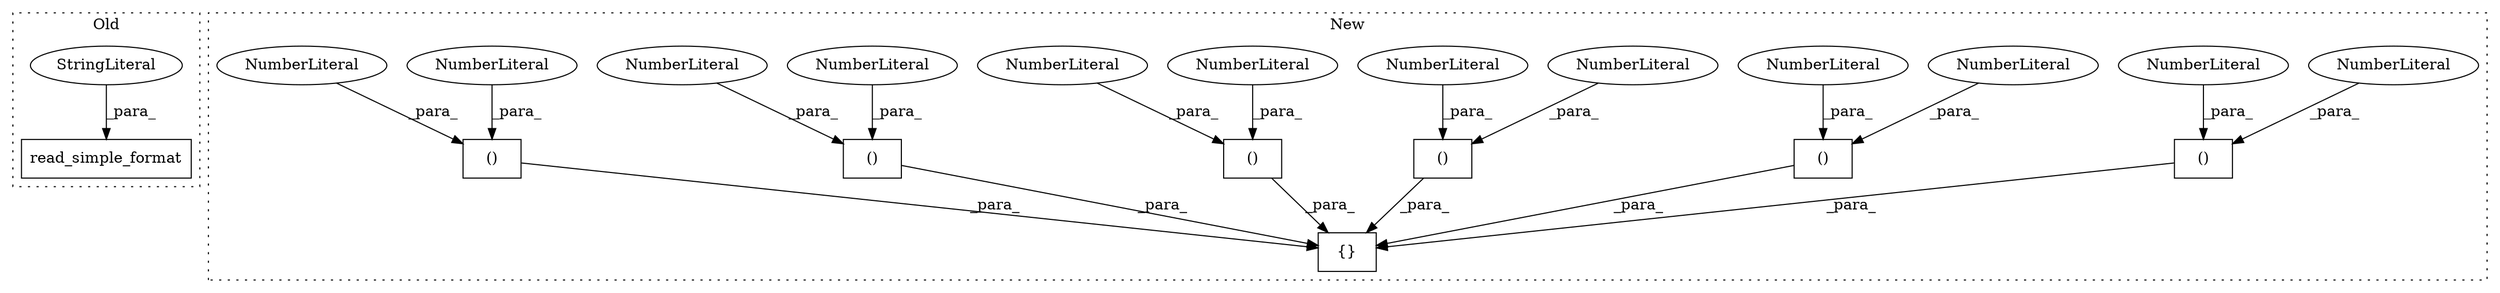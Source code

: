 digraph G {
subgraph cluster0 {
1 [label="read_simple_format" a="32" s="1934,1979" l="19,1" shape="box"];
3 [label="StringLiteral" a="45" s="1953" l="26" shape="ellipse"];
label = "Old";
style="dotted";
}
subgraph cluster1 {
2 [label="{}" a="4" s="3479,3610" l="6,2" shape="box"];
4 [label="()" a="106" s="3595" l="15" shape="box"];
5 [label="NumberLiteral" a="34" s="3595" l="1" shape="ellipse"];
6 [label="()" a="106" s="3573" l="15" shape="box"];
7 [label="NumberLiteral" a="34" s="3609" l="1" shape="ellipse"];
8 [label="()" a="106" s="3529" l="15" shape="box"];
9 [label="NumberLiteral" a="34" s="3587" l="1" shape="ellipse"];
10 [label="()" a="106" s="3551" l="15" shape="box"];
11 [label="NumberLiteral" a="34" s="3551" l="1" shape="ellipse"];
12 [label="()" a="106" s="3507" l="15" shape="box"];
13 [label="NumberLiteral" a="34" s="3573" l="1" shape="ellipse"];
14 [label="()" a="106" s="3485" l="15" shape="box"];
15 [label="NumberLiteral" a="34" s="3485" l="1" shape="ellipse"];
16 [label="NumberLiteral" a="34" s="3507" l="1" shape="ellipse"];
17 [label="NumberLiteral" a="34" s="3529" l="1" shape="ellipse"];
18 [label="NumberLiteral" a="34" s="3499" l="1" shape="ellipse"];
19 [label="NumberLiteral" a="34" s="3521" l="1" shape="ellipse"];
20 [label="NumberLiteral" a="34" s="3543" l="1" shape="ellipse"];
21 [label="NumberLiteral" a="34" s="3565" l="1" shape="ellipse"];
label = "New";
style="dotted";
}
3 -> 1 [label="_para_"];
4 -> 2 [label="_para_"];
5 -> 4 [label="_para_"];
6 -> 2 [label="_para_"];
7 -> 4 [label="_para_"];
8 -> 2 [label="_para_"];
9 -> 6 [label="_para_"];
10 -> 2 [label="_para_"];
11 -> 10 [label="_para_"];
12 -> 2 [label="_para_"];
13 -> 6 [label="_para_"];
14 -> 2 [label="_para_"];
15 -> 14 [label="_para_"];
16 -> 12 [label="_para_"];
17 -> 8 [label="_para_"];
18 -> 14 [label="_para_"];
19 -> 12 [label="_para_"];
20 -> 8 [label="_para_"];
21 -> 10 [label="_para_"];
}